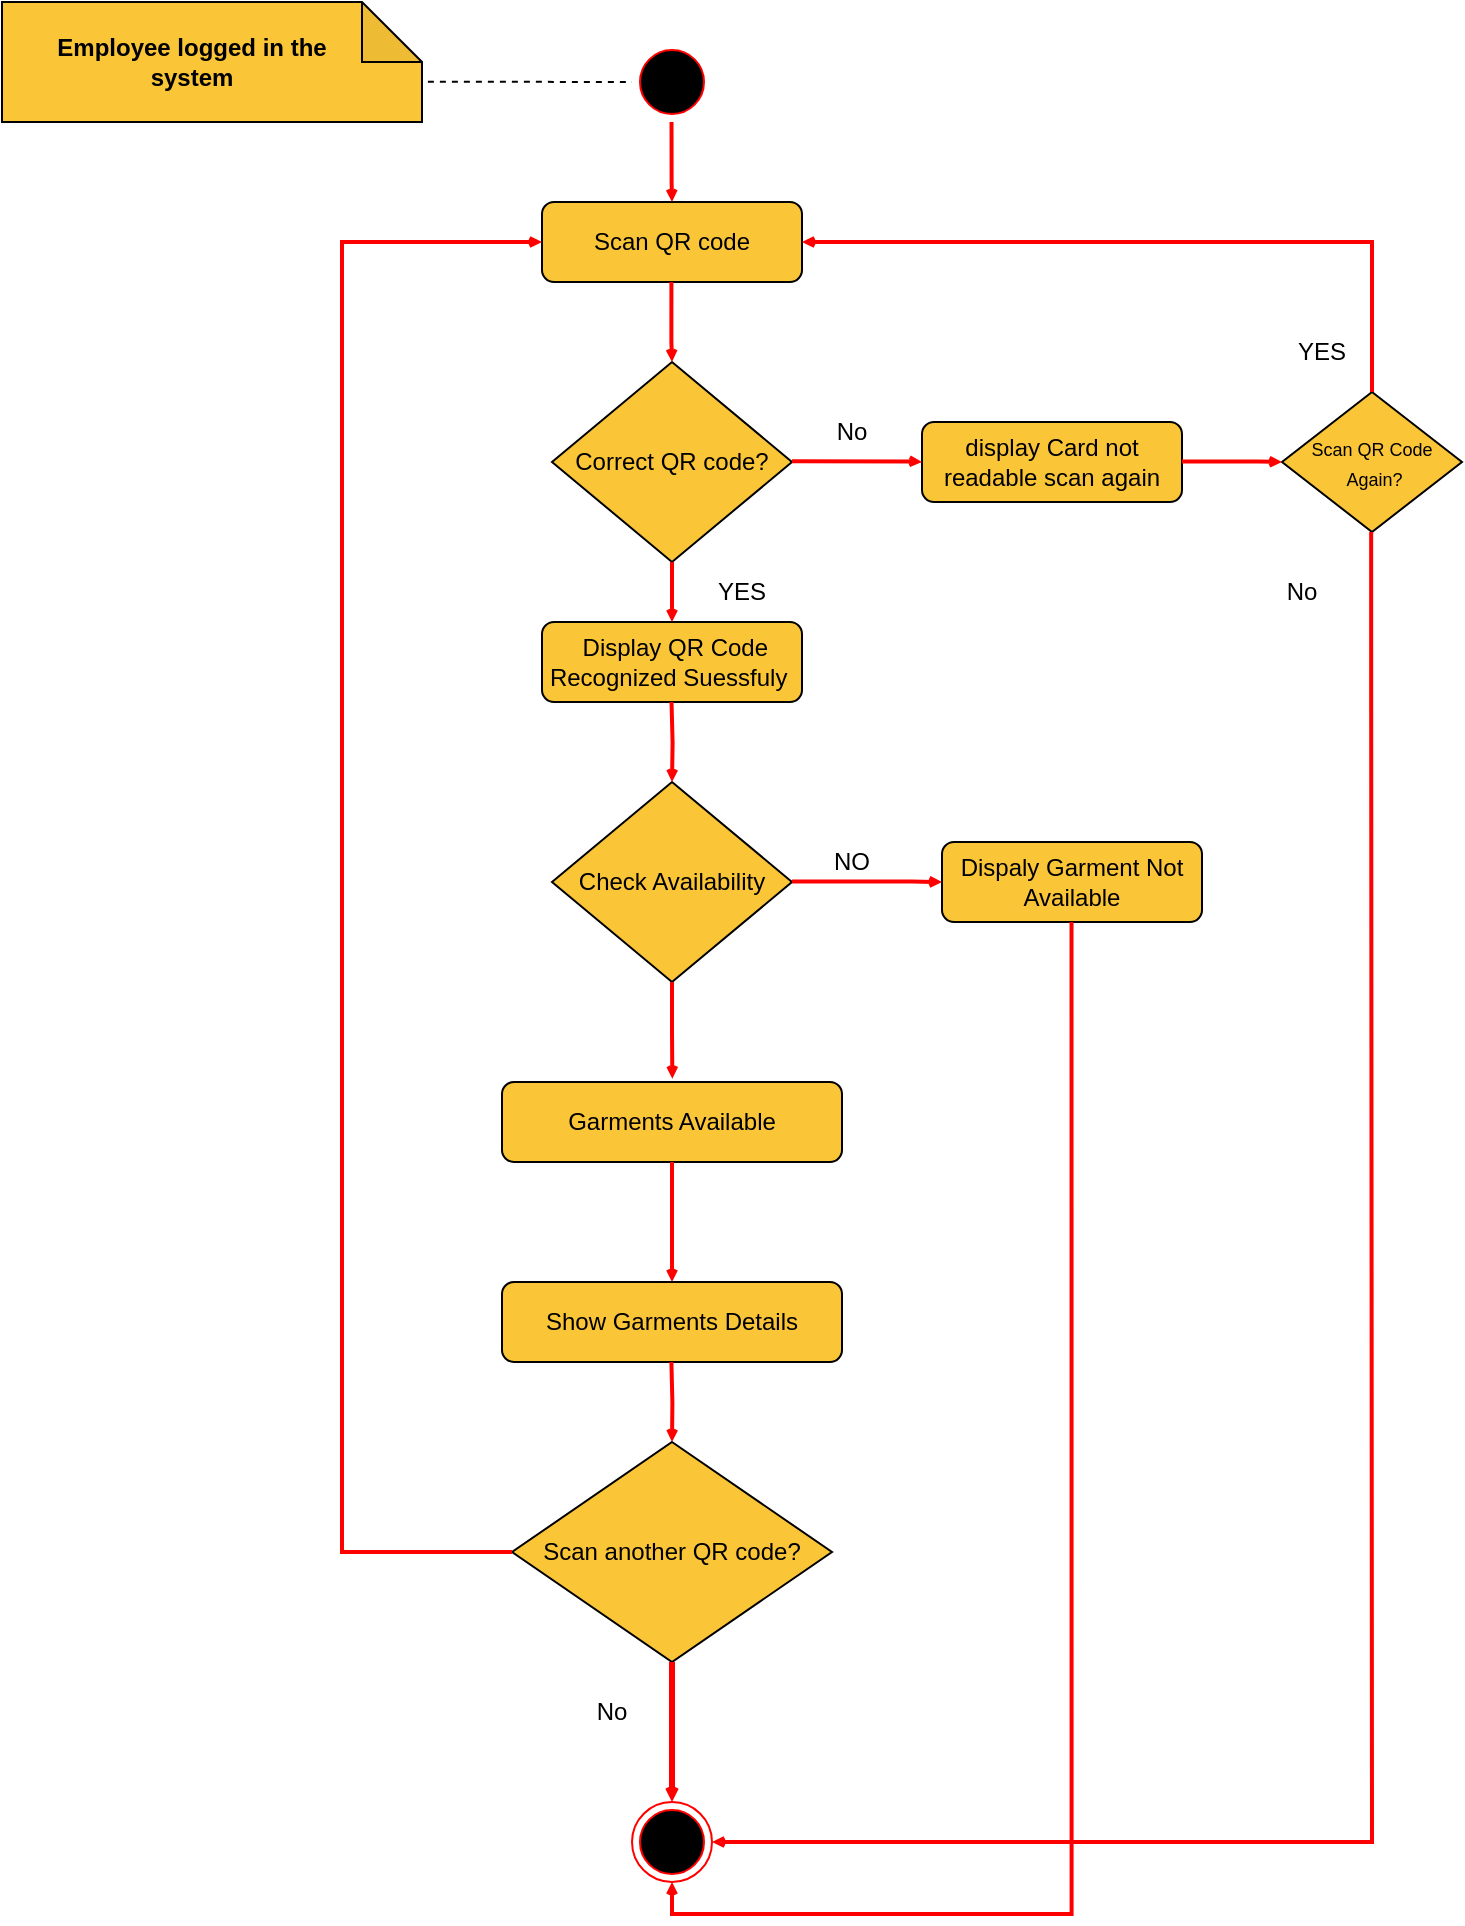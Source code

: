 <mxfile version="20.6.2" type="device"><diagram id="1SZAg34bgdiF-QqSejgh" name="Page-1"><mxGraphModel dx="1525" dy="864" grid="1" gridSize="10" guides="1" tooltips="1" connect="1" arrows="1" fold="1" page="1" pageScale="1" pageWidth="850" pageHeight="1100" math="0" shadow="0"><root><mxCell id="0"/><mxCell id="1" parent="0"/><mxCell id="IjNFgxG-vnfAt_LL8P3U-51" style="edgeStyle=orthogonalEdgeStyle;rounded=0;orthogonalLoop=1;jettySize=auto;html=1;exitX=0.5;exitY=1;exitDx=0;exitDy=0;exitPerimeter=0;entryX=0.5;entryY=1;entryDx=0;entryDy=0;" edge="1" parent="1" source="IjNFgxG-vnfAt_LL8P3U-52" target="IjNFgxG-vnfAt_LL8P3U-53"><mxGeometry relative="1" as="geometry"/></mxCell><mxCell id="IjNFgxG-vnfAt_LL8P3U-52" value="" style="shape=note;whiteSpace=wrap;html=1;backgroundOutline=1;darkOpacity=0.05;fillColor=#FBC538;" vertex="1" parent="1"><mxGeometry x="50" y="100" width="210" height="60" as="geometry"/></mxCell><mxCell id="IjNFgxG-vnfAt_LL8P3U-53" value="&lt;b&gt;Employee logged in the system&lt;/b&gt;" style="text;html=1;strokeColor=none;fillColor=none;align=center;verticalAlign=middle;whiteSpace=wrap;rounded=0;" vertex="1" parent="1"><mxGeometry x="60" y="115" width="170" height="30" as="geometry"/></mxCell><mxCell id="IjNFgxG-vnfAt_LL8P3U-54" value="" style="ellipse;html=1;shape=startState;fillColor=#000000;strokeColor=#ff0000;" vertex="1" parent="1"><mxGeometry x="365" y="120" width="40" height="40" as="geometry"/></mxCell><mxCell id="IjNFgxG-vnfAt_LL8P3U-55" value="" style="endArrow=none;dashed=1;html=1;rounded=0;exitX=1.014;exitY=0.664;exitDx=0;exitDy=0;exitPerimeter=0;" edge="1" parent="1" source="IjNFgxG-vnfAt_LL8P3U-52" target="IjNFgxG-vnfAt_LL8P3U-54"><mxGeometry width="50" height="50" relative="1" as="geometry"><mxPoint x="260" y="135" as="sourcePoint"/><mxPoint x="380" y="135" as="targetPoint"/></mxGeometry></mxCell><mxCell id="IjNFgxG-vnfAt_LL8P3U-56" value="NO" style="text;html=1;strokeColor=none;fillColor=none;align=center;verticalAlign=middle;whiteSpace=wrap;rounded=0;" vertex="1" parent="1"><mxGeometry x="450" y="520" width="50" height="20" as="geometry"/></mxCell><mxCell id="IjNFgxG-vnfAt_LL8P3U-57" value="YES" style="text;html=1;strokeColor=none;fillColor=none;align=center;verticalAlign=middle;whiteSpace=wrap;rounded=0;" vertex="1" parent="1"><mxGeometry x="400" y="390" width="40" height="10" as="geometry"/></mxCell><mxCell id="IjNFgxG-vnfAt_LL8P3U-58" value="Garments Available" style="rounded=1;whiteSpace=wrap;html=1;fillColor=#FBC538;" vertex="1" parent="1"><mxGeometry x="300" y="640" width="170" height="40" as="geometry"/></mxCell><mxCell id="IjNFgxG-vnfAt_LL8P3U-60" value="No" style="text;html=1;strokeColor=none;fillColor=none;align=center;verticalAlign=middle;whiteSpace=wrap;rounded=0;" vertex="1" parent="1"><mxGeometry x="325" y="940" width="60" height="30" as="geometry"/></mxCell><mxCell id="IjNFgxG-vnfAt_LL8P3U-62" value="" style="ellipse;html=1;shape=endState;fillColor=#000000;strokeColor=#ff0000;" vertex="1" parent="1"><mxGeometry x="365" y="1000" width="40" height="40" as="geometry"/></mxCell><mxCell id="IjNFgxG-vnfAt_LL8P3U-63" value="Correct QR code?" style="rhombus;whiteSpace=wrap;html=1;fillColor=#FBC538;" vertex="1" parent="1"><mxGeometry x="325" y="280" width="120" height="100" as="geometry"/></mxCell><mxCell id="IjNFgxG-vnfAt_LL8P3U-64" value="Scan another QR code?" style="rhombus;whiteSpace=wrap;html=1;fillColor=#FBC538;" vertex="1" parent="1"><mxGeometry x="305" y="820" width="160" height="110" as="geometry"/></mxCell><mxCell id="IjNFgxG-vnfAt_LL8P3U-65" value="Scan QR code" style="rounded=1;whiteSpace=wrap;html=1;fillColor=#FBC538;" vertex="1" parent="1"><mxGeometry x="320" y="200" width="130" height="40" as="geometry"/></mxCell><mxCell id="IjNFgxG-vnfAt_LL8P3U-66" value="" style="edgeStyle=orthogonalEdgeStyle;html=1;verticalAlign=bottom;endArrow=open;endSize=1;strokeColor=#ff0000;rounded=0;strokeWidth=3;fontSize=37;exitX=0.5;exitY=1;exitDx=0;exitDy=0;" edge="1" parent="1" source="IjNFgxG-vnfAt_LL8P3U-64"><mxGeometry relative="1" as="geometry"><mxPoint x="385" y="1000" as="targetPoint"/><mxPoint x="384.5" y="960" as="sourcePoint"/><Array as="points"/></mxGeometry></mxCell><mxCell id="IjNFgxG-vnfAt_LL8P3U-67" value="" style="edgeStyle=orthogonalEdgeStyle;html=1;verticalAlign=bottom;endArrow=open;endSize=2;strokeColor=#FF0000;rounded=0;strokeWidth=2;fontSize=37;exitX=0.5;exitY=1;exitDx=0;exitDy=0;" edge="1" parent="1"><mxGeometry relative="1" as="geometry"><mxPoint x="385" y="200" as="targetPoint"/><mxPoint x="384.76" y="160" as="sourcePoint"/><Array as="points"><mxPoint x="385" y="190"/><mxPoint x="385" y="190"/></Array></mxGeometry></mxCell><mxCell id="IjNFgxG-vnfAt_LL8P3U-68" value="" style="edgeStyle=orthogonalEdgeStyle;html=1;verticalAlign=bottom;endArrow=open;endSize=2;strokeColor=#FF0000;rounded=0;strokeWidth=2;fontSize=37;exitX=0.5;exitY=1;exitDx=0;exitDy=0;" edge="1" parent="1"><mxGeometry relative="1" as="geometry"><mxPoint x="385" y="280" as="targetPoint"/><mxPoint x="384.71" y="240" as="sourcePoint"/><Array as="points"><mxPoint x="384.95" y="270"/><mxPoint x="384.95" y="270"/></Array></mxGeometry></mxCell><mxCell id="IjNFgxG-vnfAt_LL8P3U-69" value="display Card not readable scan again" style="rounded=1;whiteSpace=wrap;html=1;fillColor=#FBC538;" vertex="1" parent="1"><mxGeometry x="510" y="310" width="130" height="40" as="geometry"/></mxCell><mxCell id="IjNFgxG-vnfAt_LL8P3U-70" value="" style="edgeStyle=orthogonalEdgeStyle;html=1;verticalAlign=bottom;endArrow=open;endSize=2;strokeColor=#FF0000;rounded=0;strokeWidth=2;fontSize=37;exitX=0.5;exitY=1;exitDx=0;exitDy=0;" edge="1" parent="1"><mxGeometry relative="1" as="geometry"><mxPoint x="510" y="330" as="targetPoint"/><mxPoint x="445" y="329.66" as="sourcePoint"/><Array as="points"><mxPoint x="504.98" y="329.66"/><mxPoint x="504.98" y="329.66"/></Array></mxGeometry></mxCell><mxCell id="IjNFgxG-vnfAt_LL8P3U-72" value="&amp;nbsp;Display QR Code Recognized Suessfuly&amp;nbsp;" style="rounded=1;whiteSpace=wrap;html=1;fillColor=#FBC538;" vertex="1" parent="1"><mxGeometry x="320" y="410" width="130" height="40" as="geometry"/></mxCell><mxCell id="IjNFgxG-vnfAt_LL8P3U-73" value="" style="edgeStyle=orthogonalEdgeStyle;html=1;verticalAlign=bottom;endArrow=open;endSize=2;strokeColor=#FF0000;rounded=0;strokeWidth=2;fontSize=37;exitX=0.5;exitY=1;exitDx=0;exitDy=0;" edge="1" parent="1" source="IjNFgxG-vnfAt_LL8P3U-63"><mxGeometry relative="1" as="geometry"><mxPoint x="385" y="410" as="targetPoint"/><mxPoint x="384.86" y="390" as="sourcePoint"/><Array as="points"/></mxGeometry></mxCell><mxCell id="IjNFgxG-vnfAt_LL8P3U-74" value="Check Availability" style="rhombus;whiteSpace=wrap;html=1;fillColor=#FBC538;" vertex="1" parent="1"><mxGeometry x="325" y="490" width="120" height="100" as="geometry"/></mxCell><mxCell id="IjNFgxG-vnfAt_LL8P3U-75" value="" style="edgeStyle=orthogonalEdgeStyle;html=1;verticalAlign=bottom;endArrow=open;endSize=2;strokeColor=#FF0000;rounded=0;strokeWidth=2;fontSize=37;exitX=0.5;exitY=1;exitDx=0;exitDy=0;" edge="1" parent="1" target="IjNFgxG-vnfAt_LL8P3U-74"><mxGeometry relative="1" as="geometry"><mxPoint x="384.76" y="480" as="targetPoint"/><mxPoint x="384.76" y="450" as="sourcePoint"/><Array as="points"/></mxGeometry></mxCell><mxCell id="IjNFgxG-vnfAt_LL8P3U-76" value="" style="edgeStyle=orthogonalEdgeStyle;html=1;verticalAlign=bottom;endArrow=open;endSize=2;strokeColor=#FF0000;rounded=0;strokeWidth=2;fontSize=37;exitX=0.5;exitY=1;exitDx=0;exitDy=0;entryX=0.501;entryY=-0.041;entryDx=0;entryDy=0;entryPerimeter=0;" edge="1" parent="1" source="IjNFgxG-vnfAt_LL8P3U-74" target="IjNFgxG-vnfAt_LL8P3U-58"><mxGeometry relative="1" as="geometry"><mxPoint x="380.24" y="630" as="targetPoint"/><mxPoint x="380" y="590" as="sourcePoint"/><Array as="points"/></mxGeometry></mxCell><mxCell id="IjNFgxG-vnfAt_LL8P3U-77" value="" style="edgeStyle=orthogonalEdgeStyle;html=1;verticalAlign=bottom;endArrow=open;endSize=2;strokeColor=#FF0000;rounded=0;strokeWidth=2;fontSize=37;exitX=0.5;exitY=1;exitDx=0;exitDy=0;" edge="1" parent="1"><mxGeometry relative="1" as="geometry"><mxPoint x="520" y="540" as="targetPoint"/><mxPoint x="445" y="539.8" as="sourcePoint"/><Array as="points"><mxPoint x="504.98" y="539.8"/><mxPoint x="504.98" y="539.8"/></Array></mxGeometry></mxCell><mxCell id="IjNFgxG-vnfAt_LL8P3U-78" value="Dispaly Garment Not Available" style="rounded=1;whiteSpace=wrap;html=1;fillColor=#FBC538;" vertex="1" parent="1"><mxGeometry x="520" y="520" width="130" height="40" as="geometry"/></mxCell><mxCell id="IjNFgxG-vnfAt_LL8P3U-79" value="" style="edgeStyle=orthogonalEdgeStyle;html=1;verticalAlign=bottom;endArrow=open;endSize=2;strokeColor=#FF0000;rounded=0;strokeWidth=2;fontSize=37;exitX=0.5;exitY=1;exitDx=0;exitDy=0;entryX=0.5;entryY=1;entryDx=0;entryDy=0;" edge="1" parent="1" target="IjNFgxG-vnfAt_LL8P3U-62"><mxGeometry relative="1" as="geometry"><mxPoint x="584.76" y="670" as="targetPoint"/><mxPoint x="584.76" y="560" as="sourcePoint"/><Array as="points"><mxPoint x="585" y="1056"/><mxPoint x="385" y="1056"/></Array></mxGeometry></mxCell><mxCell id="IjNFgxG-vnfAt_LL8P3U-80" value="&lt;font style=&quot;font-size: 9px;&quot;&gt;Scan QR Code&lt;br&gt;&amp;nbsp;Again?&lt;/font&gt;" style="rhombus;whiteSpace=wrap;html=1;fillColor=#FBC538;" vertex="1" parent="1"><mxGeometry x="690" y="295" width="90" height="70" as="geometry"/></mxCell><mxCell id="IjNFgxG-vnfAt_LL8P3U-82" value="" style="edgeStyle=orthogonalEdgeStyle;html=1;verticalAlign=bottom;endArrow=open;endSize=2;strokeColor=#FF0000;rounded=0;strokeWidth=2;fontSize=37;exitX=0.5;exitY=1;exitDx=0;exitDy=0;" edge="1" parent="1"><mxGeometry relative="1" as="geometry"><mxPoint x="690" y="330" as="targetPoint"/><mxPoint x="640" y="329.8" as="sourcePoint"/><Array as="points"><mxPoint x="678" y="330"/></Array></mxGeometry></mxCell><mxCell id="IjNFgxG-vnfAt_LL8P3U-84" value="" style="edgeStyle=orthogonalEdgeStyle;html=1;verticalAlign=bottom;endArrow=open;endSize=2;strokeColor=#FF0000;rounded=0;strokeWidth=2;fontSize=37;exitX=0.5;exitY=0;exitDx=0;exitDy=0;entryX=1;entryY=0.5;entryDx=0;entryDy=0;" edge="1" parent="1" source="IjNFgxG-vnfAt_LL8P3U-80" target="IjNFgxG-vnfAt_LL8P3U-65"><mxGeometry relative="1" as="geometry"><mxPoint x="540" y="220" as="targetPoint"/><mxPoint x="450.0" y="220" as="sourcePoint"/><Array as="points"><mxPoint x="735" y="220"/></Array></mxGeometry></mxCell><mxCell id="IjNFgxG-vnfAt_LL8P3U-86" value="YES" style="text;html=1;strokeColor=none;fillColor=none;align=center;verticalAlign=middle;whiteSpace=wrap;rounded=0;" vertex="1" parent="1"><mxGeometry x="690" y="270" width="40" height="10" as="geometry"/></mxCell><mxCell id="IjNFgxG-vnfAt_LL8P3U-87" value="No" style="text;html=1;strokeColor=none;fillColor=none;align=center;verticalAlign=middle;whiteSpace=wrap;rounded=0;" vertex="1" parent="1"><mxGeometry x="455" y="310" width="40" height="10" as="geometry"/></mxCell><mxCell id="IjNFgxG-vnfAt_LL8P3U-88" value="" style="edgeStyle=orthogonalEdgeStyle;html=1;verticalAlign=bottom;endArrow=open;endSize=2;strokeColor=#FF0000;rounded=0;strokeWidth=2;fontSize=37;exitX=0.5;exitY=1;exitDx=0;exitDy=0;entryX=1;entryY=0.5;entryDx=0;entryDy=0;" edge="1" parent="1" target="IjNFgxG-vnfAt_LL8P3U-62"><mxGeometry relative="1" as="geometry"><mxPoint x="735" y="1050" as="targetPoint"/><mxPoint x="734.58" y="365" as="sourcePoint"/><Array as="points"><mxPoint x="735" y="455"/><mxPoint x="735" y="1070"/></Array></mxGeometry></mxCell><mxCell id="IjNFgxG-vnfAt_LL8P3U-91" value="" style="edgeStyle=orthogonalEdgeStyle;html=1;verticalAlign=bottom;endArrow=open;endSize=2;strokeColor=#FF0000;rounded=0;strokeWidth=2;fontSize=37;exitX=0.5;exitY=1;exitDx=0;exitDy=0;" edge="1" parent="1" source="IjNFgxG-vnfAt_LL8P3U-58"><mxGeometry relative="1" as="geometry"><mxPoint x="385" y="740" as="targetPoint"/><mxPoint x="389.97" y="680" as="sourcePoint"/><Array as="points"/></mxGeometry></mxCell><mxCell id="IjNFgxG-vnfAt_LL8P3U-93" value="Show Garments Details" style="rounded=1;whiteSpace=wrap;html=1;fillColor=#FBC538;" vertex="1" parent="1"><mxGeometry x="300" y="740" width="170" height="40" as="geometry"/></mxCell><mxCell id="IjNFgxG-vnfAt_LL8P3U-95" value="" style="edgeStyle=orthogonalEdgeStyle;html=1;verticalAlign=bottom;endArrow=open;endSize=2;strokeColor=#FF0000;rounded=0;strokeWidth=2;fontSize=37;exitX=0.5;exitY=1;exitDx=0;exitDy=0;entryX=0.5;entryY=0;entryDx=0;entryDy=0;" edge="1" parent="1" target="IjNFgxG-vnfAt_LL8P3U-64"><mxGeometry relative="1" as="geometry"><mxPoint x="384.7" y="840" as="targetPoint"/><mxPoint x="384.7" y="780" as="sourcePoint"/><Array as="points"/></mxGeometry></mxCell><mxCell id="IjNFgxG-vnfAt_LL8P3U-96" value="No" style="text;html=1;strokeColor=none;fillColor=none;align=center;verticalAlign=middle;whiteSpace=wrap;rounded=0;" vertex="1" parent="1"><mxGeometry x="670" y="380" width="60" height="30" as="geometry"/></mxCell><mxCell id="IjNFgxG-vnfAt_LL8P3U-97" value="" style="edgeStyle=orthogonalEdgeStyle;html=1;verticalAlign=bottom;endArrow=open;endSize=2;strokeColor=#FF0000;rounded=0;strokeWidth=2;fontSize=37;exitX=0;exitY=0.5;exitDx=0;exitDy=0;entryX=0;entryY=0.5;entryDx=0;entryDy=0;" edge="1" parent="1" source="IjNFgxG-vnfAt_LL8P3U-64" target="IjNFgxG-vnfAt_LL8P3U-65"><mxGeometry relative="1" as="geometry"><mxPoint x="260" y="210" as="targetPoint"/><mxPoint x="280" y="891.64" as="sourcePoint"/><Array as="points"><mxPoint x="220" y="875"/><mxPoint x="220" y="220"/></Array></mxGeometry></mxCell></root></mxGraphModel></diagram></mxfile>